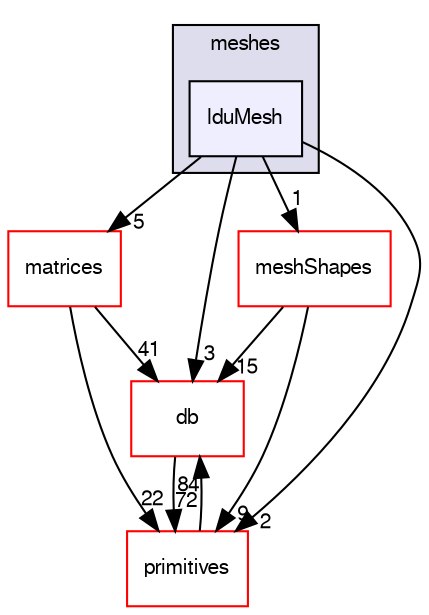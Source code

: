 digraph "src/OpenFOAM/meshes/lduMesh" {
  bgcolor=transparent;
  compound=true
  node [ fontsize="10", fontname="FreeSans"];
  edge [ labelfontsize="10", labelfontname="FreeSans"];
  subgraph clusterdir_aa2423979fb45fc41c393a5db370ab21 {
    graph [ bgcolor="#ddddee", pencolor="black", label="meshes" fontname="FreeSans", fontsize="10", URL="dir_aa2423979fb45fc41c393a5db370ab21.html"]
  dir_ef60c280f1bed88de2642fc4f0b81ef7 [shape=box, label="lduMesh", style="filled", fillcolor="#eeeeff", pencolor="black", URL="dir_ef60c280f1bed88de2642fc4f0b81ef7.html"];
  }
  dir_b07477ab37bc0cd7eb28fb569c691c21 [shape=box label="matrices" color="red" URL="dir_b07477ab37bc0cd7eb28fb569c691c21.html"];
  dir_63c634f7a7cfd679ac26c67fb30fc32f [shape=box label="db" color="red" URL="dir_63c634f7a7cfd679ac26c67fb30fc32f.html"];
  dir_3e50f45338116b169052b428016851aa [shape=box label="primitives" color="red" URL="dir_3e50f45338116b169052b428016851aa.html"];
  dir_b8e2732bc99f8fb2a379dad81aa6030e [shape=box label="meshShapes" color="red" URL="dir_b8e2732bc99f8fb2a379dad81aa6030e.html"];
  dir_b07477ab37bc0cd7eb28fb569c691c21->dir_63c634f7a7cfd679ac26c67fb30fc32f [headlabel="41", labeldistance=1.5 headhref="dir_001944_001761.html"];
  dir_b07477ab37bc0cd7eb28fb569c691c21->dir_3e50f45338116b169052b428016851aa [headlabel="22", labeldistance=1.5 headhref="dir_001944_002129.html"];
  dir_ef60c280f1bed88de2642fc4f0b81ef7->dir_b07477ab37bc0cd7eb28fb569c691c21 [headlabel="5", labeldistance=1.5 headhref="dir_002040_001944.html"];
  dir_ef60c280f1bed88de2642fc4f0b81ef7->dir_63c634f7a7cfd679ac26c67fb30fc32f [headlabel="3", labeldistance=1.5 headhref="dir_002040_001761.html"];
  dir_ef60c280f1bed88de2642fc4f0b81ef7->dir_3e50f45338116b169052b428016851aa [headlabel="2", labeldistance=1.5 headhref="dir_002040_002129.html"];
  dir_ef60c280f1bed88de2642fc4f0b81ef7->dir_b8e2732bc99f8fb2a379dad81aa6030e [headlabel="1", labeldistance=1.5 headhref="dir_002040_002042.html"];
  dir_63c634f7a7cfd679ac26c67fb30fc32f->dir_3e50f45338116b169052b428016851aa [headlabel="72", labeldistance=1.5 headhref="dir_001761_002129.html"];
  dir_3e50f45338116b169052b428016851aa->dir_63c634f7a7cfd679ac26c67fb30fc32f [headlabel="84", labeldistance=1.5 headhref="dir_002129_001761.html"];
  dir_b8e2732bc99f8fb2a379dad81aa6030e->dir_63c634f7a7cfd679ac26c67fb30fc32f [headlabel="15", labeldistance=1.5 headhref="dir_002042_001761.html"];
  dir_b8e2732bc99f8fb2a379dad81aa6030e->dir_3e50f45338116b169052b428016851aa [headlabel="9", labeldistance=1.5 headhref="dir_002042_002129.html"];
}
